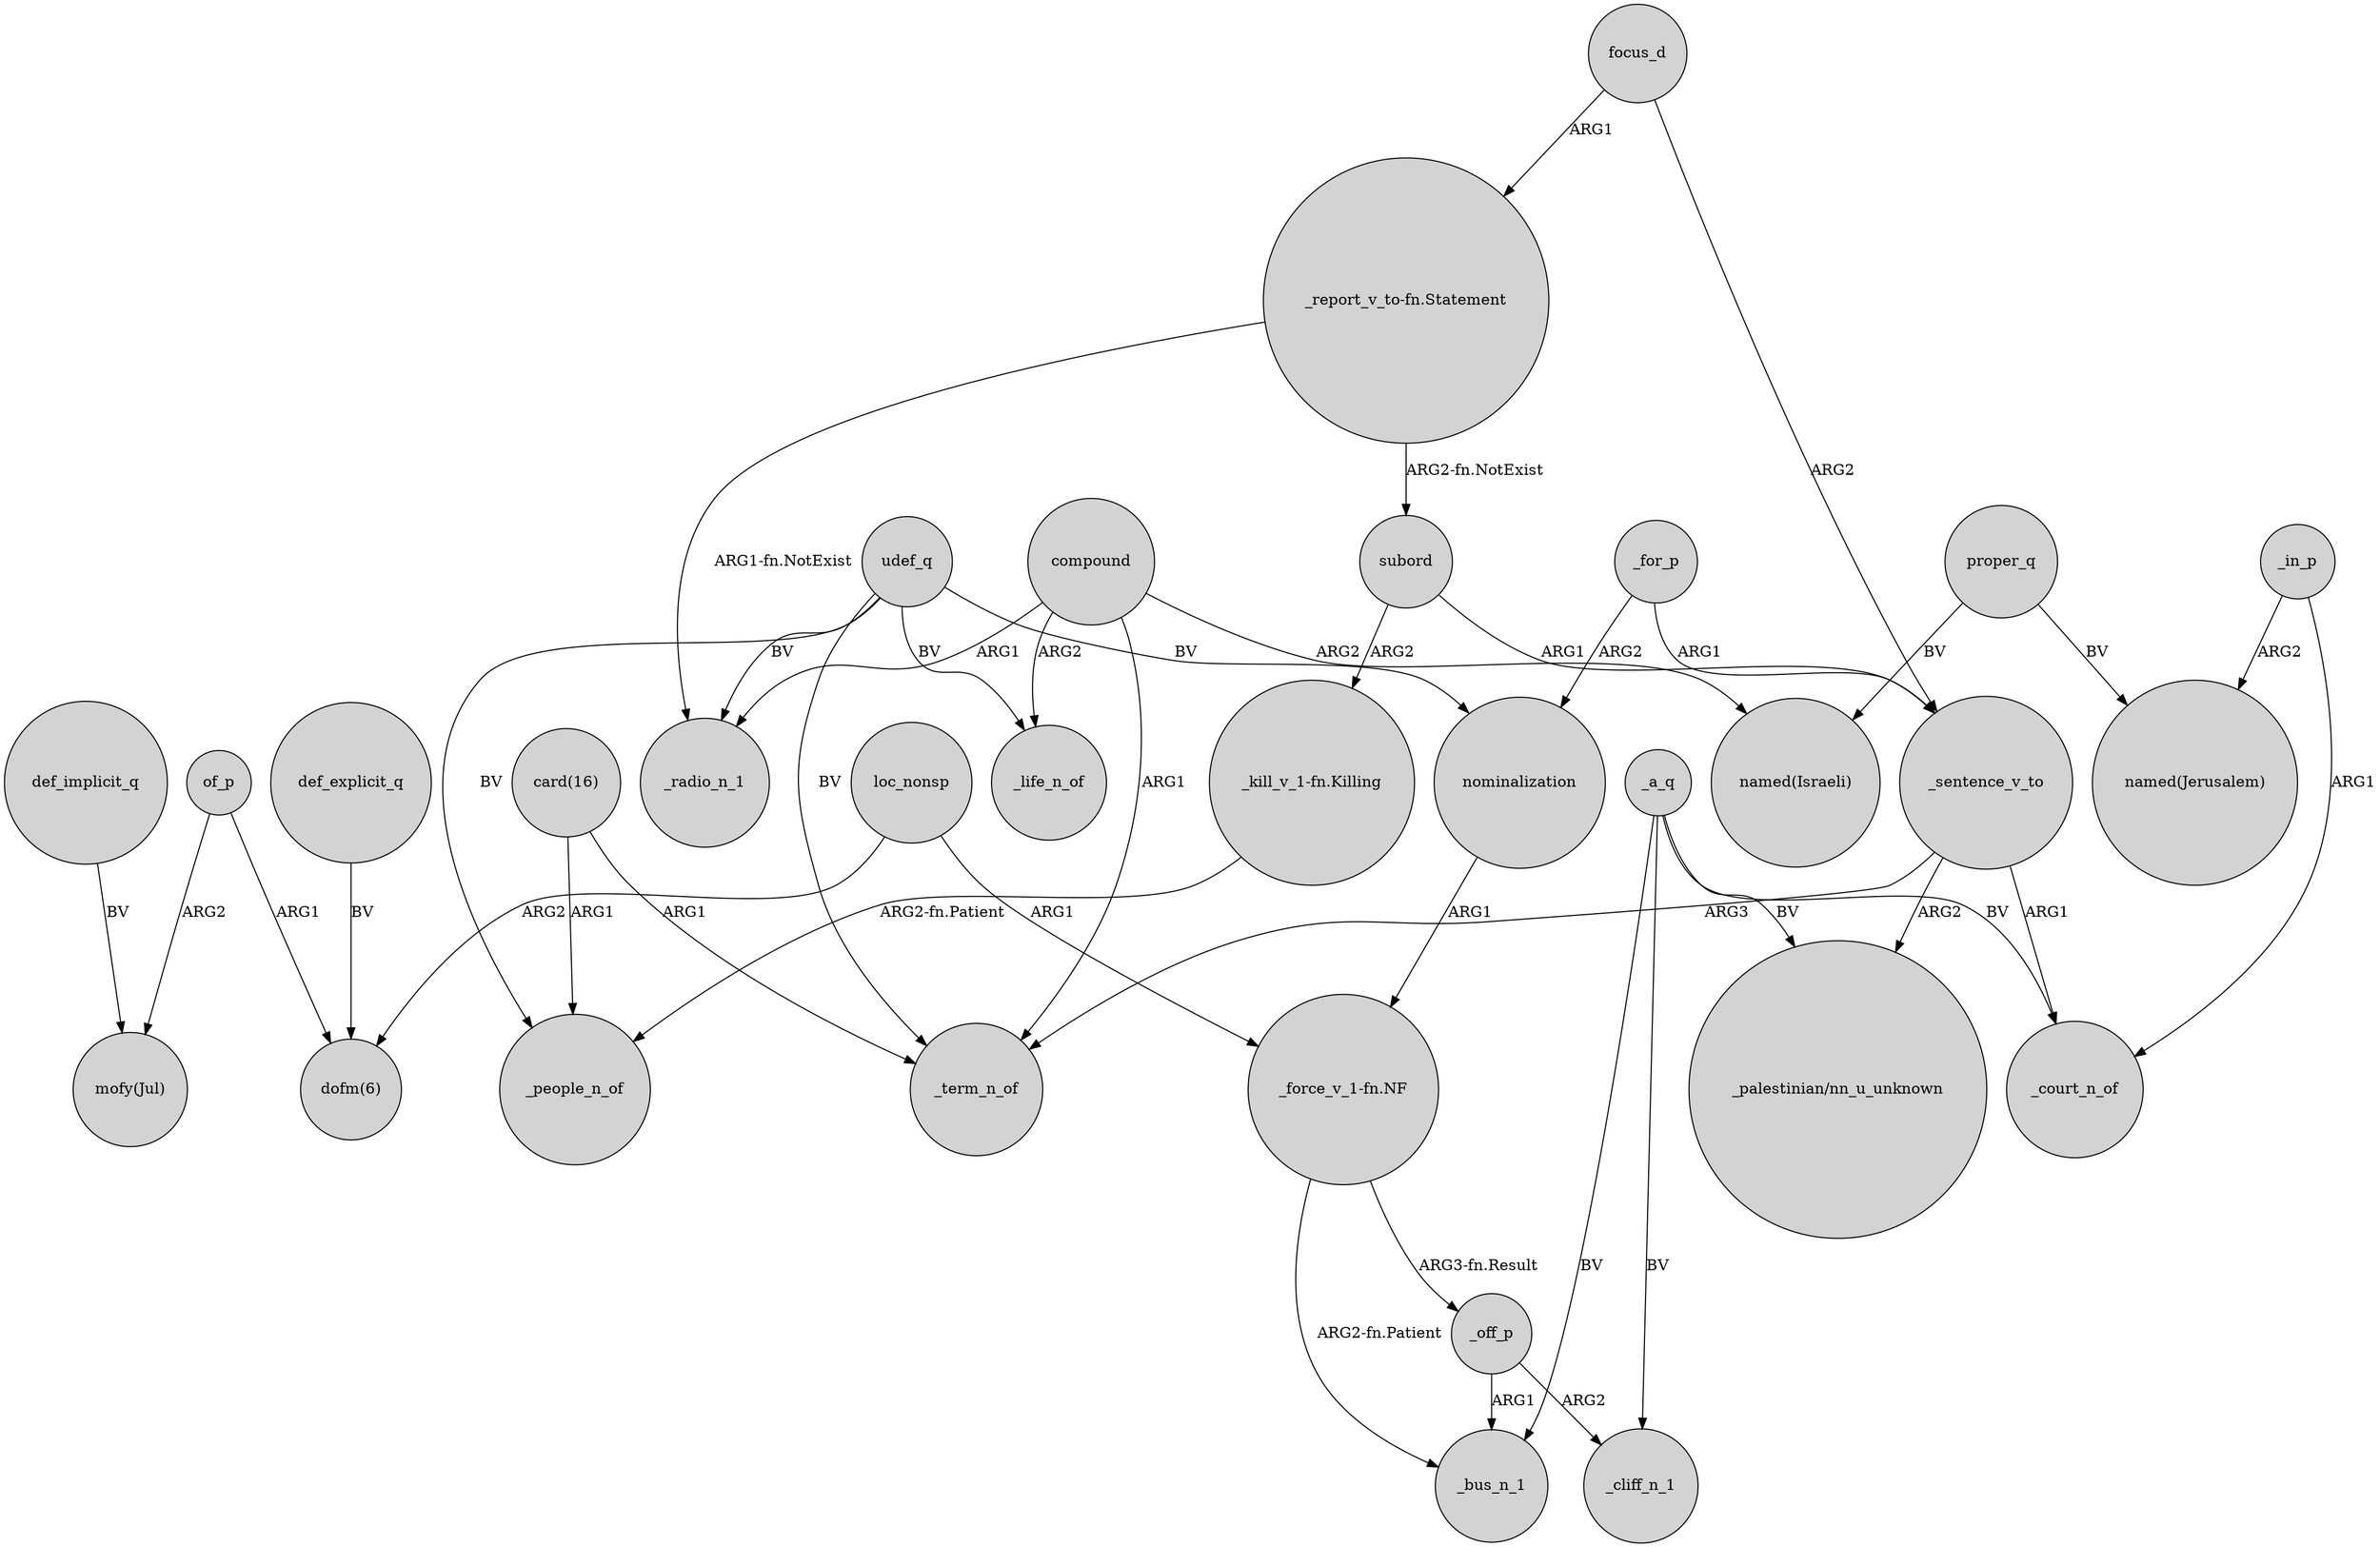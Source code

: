 digraph {
	node [shape=circle style=filled]
	compound -> _term_n_of [label=ARG1]
	compound -> _life_n_of [label=ARG2]
	_off_p -> _bus_n_1 [label=ARG1]
	loc_nonsp -> "_force_v_1-fn.NF" [label=ARG1]
	compound -> _radio_n_1 [label=ARG1]
	focus_d -> "_report_v_to-fn.Statement" [label=ARG1]
	focus_d -> _sentence_v_to [label=ARG2]
	"_force_v_1-fn.NF" -> _bus_n_1 [label="ARG2-fn.Patient"]
	def_implicit_q -> "mofy(Jul)" [label=BV]
	_a_q -> "_palestinian/nn_u_unknown" [label=BV]
	proper_q -> "named(Israeli)" [label=BV]
	udef_q -> _life_n_of [label=BV]
	subord -> _sentence_v_to [label=ARG1]
	_for_p -> nominalization [label=ARG2]
	_off_p -> _cliff_n_1 [label=ARG2]
	compound -> "named(Israeli)" [label=ARG2]
	_a_q -> _cliff_n_1 [label=BV]
	udef_q -> _radio_n_1 [label=BV]
	_a_q -> _bus_n_1 [label=BV]
	of_p -> "mofy(Jul)" [label=ARG2]
	of_p -> "dofm(6)" [label=ARG1]
	"_report_v_to-fn.Statement" -> _radio_n_1 [label="ARG1-fn.NotExist"]
	udef_q -> _people_n_of [label=BV]
	_sentence_v_to -> _term_n_of [label=ARG3]
	def_explicit_q -> "dofm(6)" [label=BV]
	_for_p -> _sentence_v_to [label=ARG1]
	_sentence_v_to -> "_palestinian/nn_u_unknown" [label=ARG2]
	_sentence_v_to -> _court_n_of [label=ARG1]
	udef_q -> _term_n_of [label=BV]
	"_report_v_to-fn.Statement" -> subord [label="ARG2-fn.NotExist"]
	subord -> "_kill_v_1-fn.Killing" [label=ARG2]
	_in_p -> "named(Jerusalem)" [label=ARG2]
	"_force_v_1-fn.NF" -> _off_p [label="ARG3-fn.Result"]
	udef_q -> nominalization [label=BV]
	_a_q -> _court_n_of [label=BV]
	nominalization -> "_force_v_1-fn.NF" [label=ARG1]
	_in_p -> _court_n_of [label=ARG1]
	loc_nonsp -> "dofm(6)" [label=ARG2]
	"card(16)" -> _people_n_of [label=ARG1]
	"_kill_v_1-fn.Killing" -> _people_n_of [label="ARG2-fn.Patient"]
	"card(16)" -> _term_n_of [label=ARG1]
	proper_q -> "named(Jerusalem)" [label=BV]
}
